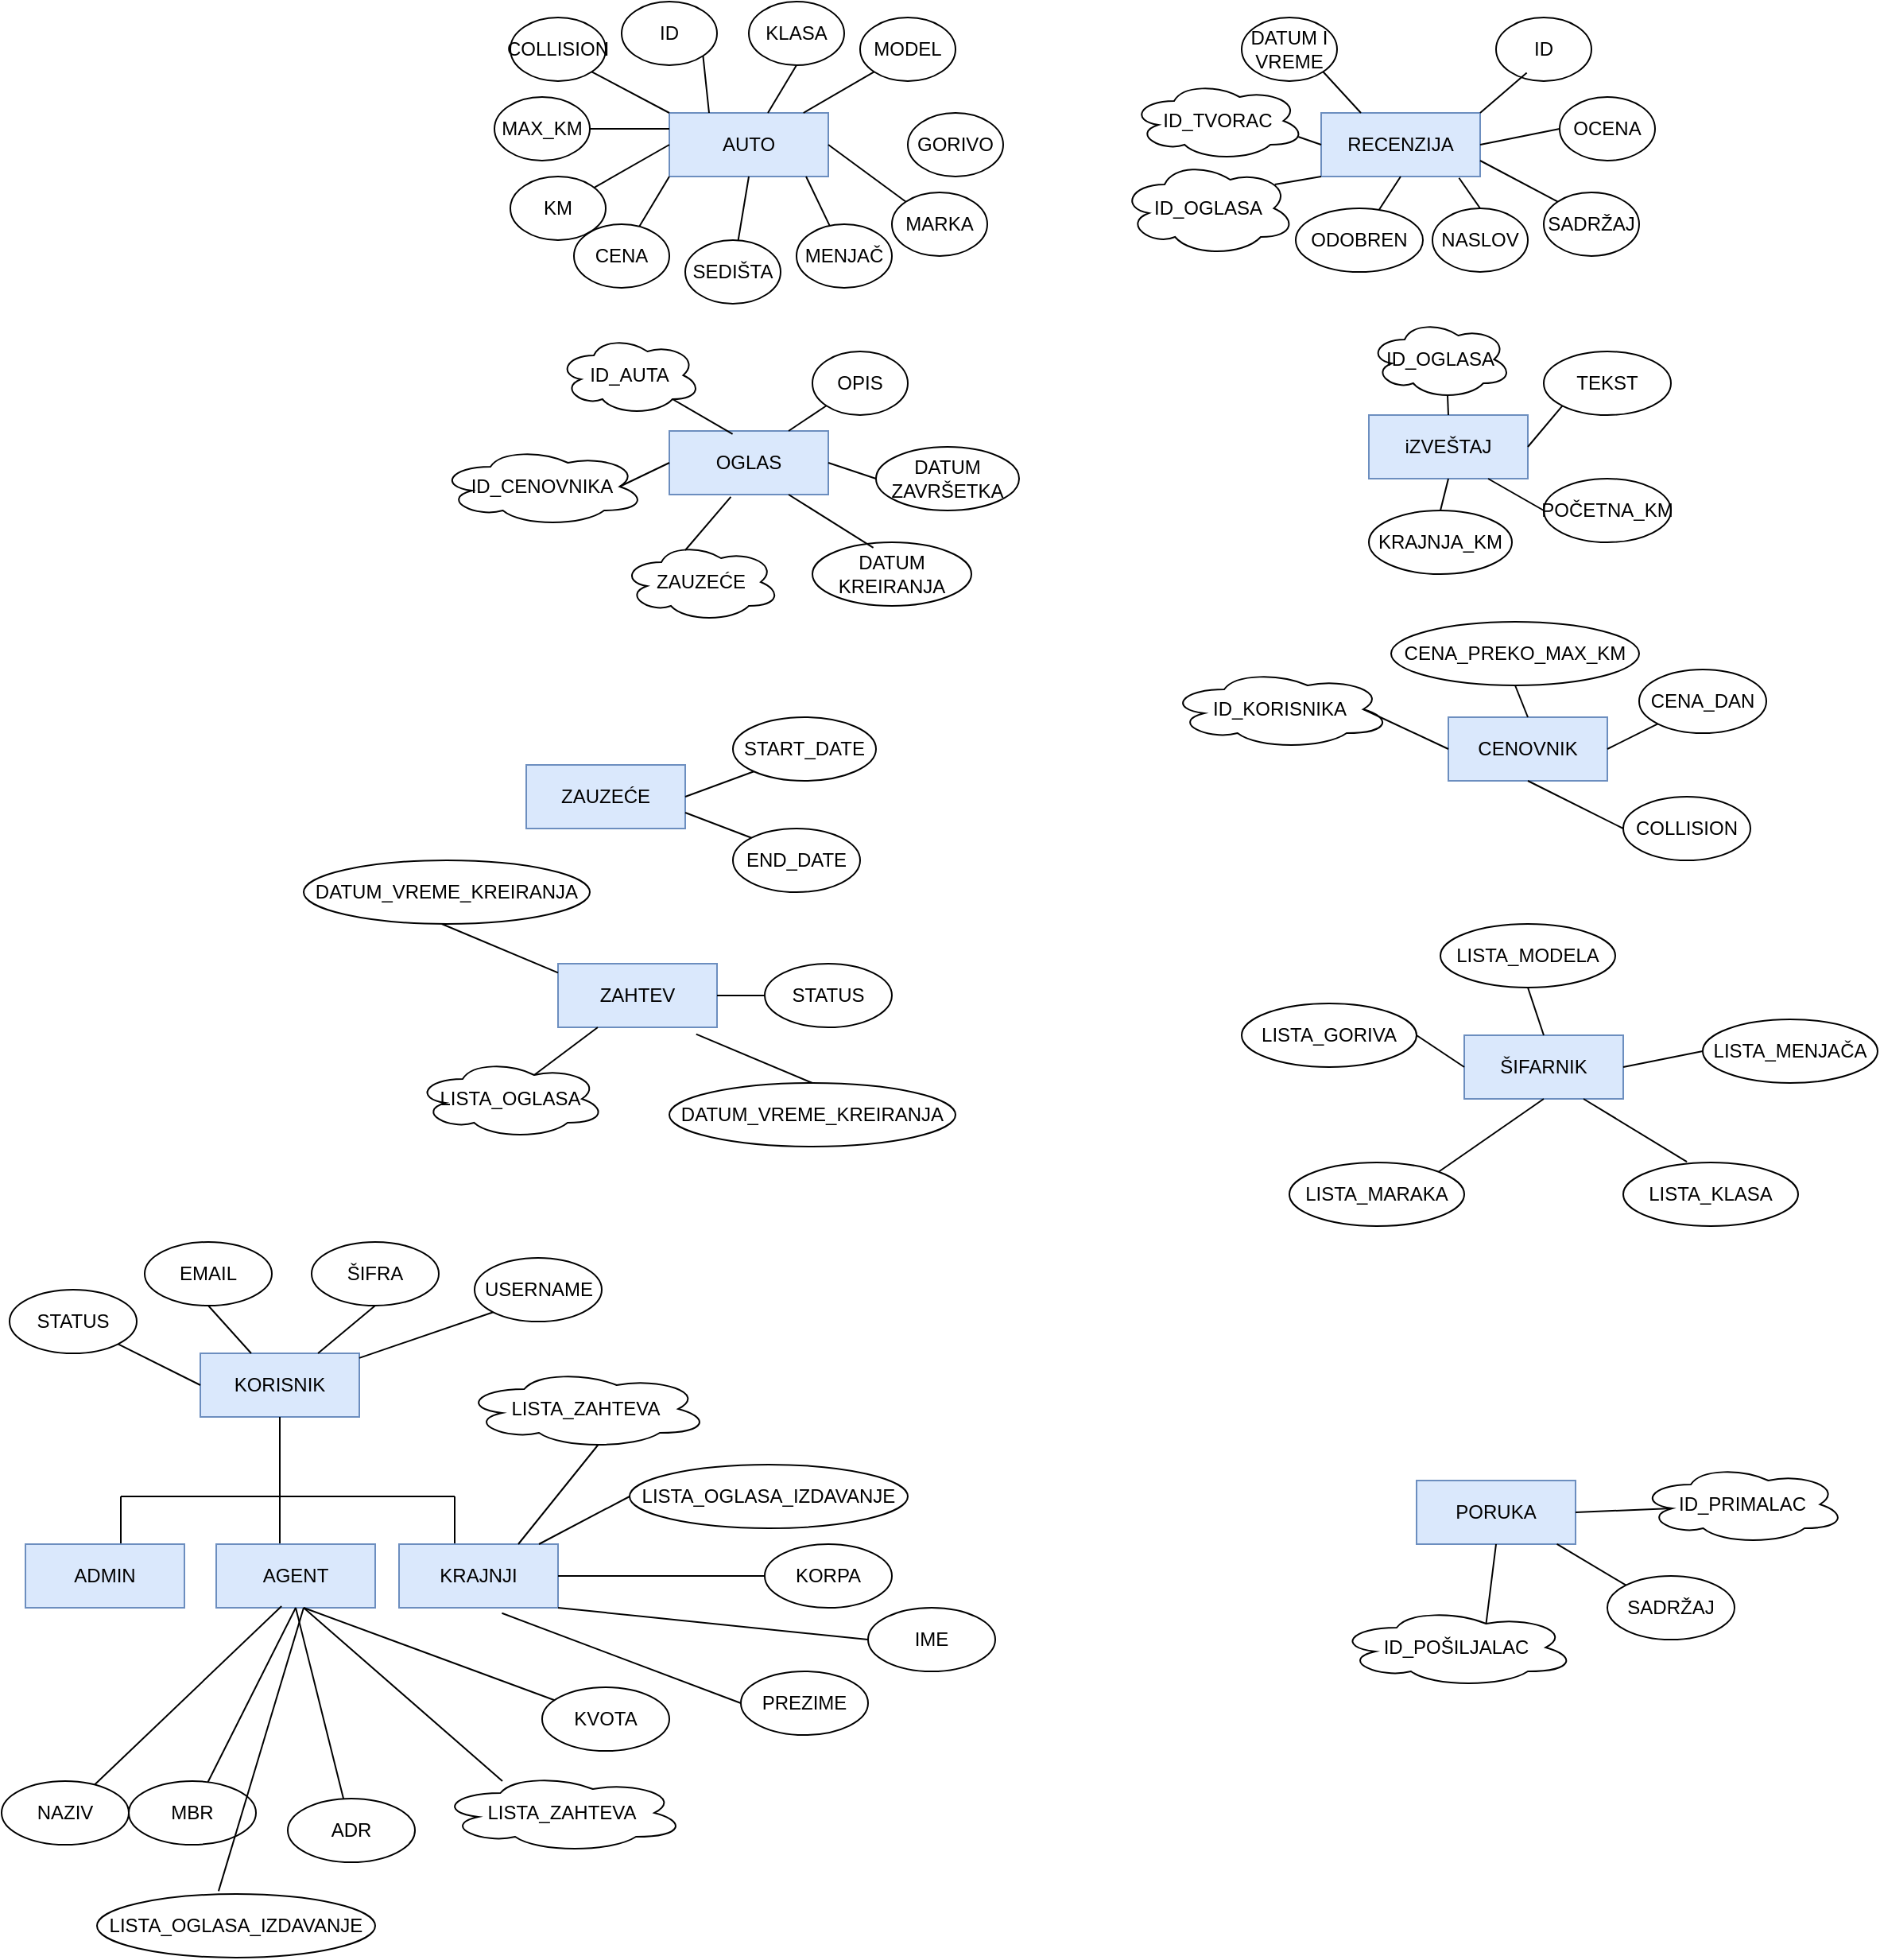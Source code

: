 <mxfile version="13.1.3" type="device"><diagram id="w3MVBrx9xT4nWySBYV_T" name="Page-1"><mxGraphModel dx="1865" dy="548" grid="1" gridSize="10" guides="1" tooltips="1" connect="1" arrows="1" fold="1" page="1" pageScale="1" pageWidth="827" pageHeight="1169" math="0" shadow="0"><root><mxCell id="0"/><mxCell id="1" parent="0"/><mxCell id="rOPn2On1OvloKkLqfydg-1" value="AUTO" style="rounded=0;whiteSpace=wrap;html=1;fillColor=#dae8fc;strokeColor=#6c8ebf;" parent="1" vertex="1"><mxGeometry x="130" y="80" width="100" height="40" as="geometry"/></mxCell><mxCell id="rOPn2On1OvloKkLqfydg-2" value="MODEL" style="ellipse;whiteSpace=wrap;html=1;" parent="1" vertex="1"><mxGeometry x="250" y="20" width="60" height="40" as="geometry"/></mxCell><mxCell id="rOPn2On1OvloKkLqfydg-4" value="GORIVO" style="ellipse;whiteSpace=wrap;html=1;" parent="1" vertex="1"><mxGeometry x="280" y="80" width="60" height="40" as="geometry"/></mxCell><mxCell id="rOPn2On1OvloKkLqfydg-5" value="KLASA" style="ellipse;whiteSpace=wrap;html=1;" parent="1" vertex="1"><mxGeometry x="180" y="10" width="60" height="40" as="geometry"/></mxCell><mxCell id="rOPn2On1OvloKkLqfydg-6" value="CENA" style="ellipse;whiteSpace=wrap;html=1;" parent="1" vertex="1"><mxGeometry x="70" y="150" width="60" height="40" as="geometry"/></mxCell><mxCell id="rOPn2On1OvloKkLqfydg-7" value="ID" style="ellipse;whiteSpace=wrap;html=1;" parent="1" vertex="1"><mxGeometry x="100" y="10" width="60" height="40" as="geometry"/></mxCell><mxCell id="rOPn2On1OvloKkLqfydg-8" value="MAX_KM" style="ellipse;whiteSpace=wrap;html=1;" parent="1" vertex="1"><mxGeometry x="20" y="70" width="60" height="40" as="geometry"/></mxCell><mxCell id="rOPn2On1OvloKkLqfydg-9" value="KM" style="ellipse;whiteSpace=wrap;html=1;" parent="1" vertex="1"><mxGeometry x="30" y="120" width="60" height="40" as="geometry"/></mxCell><mxCell id="rOPn2On1OvloKkLqfydg-10" value="MENJAČ" style="ellipse;whiteSpace=wrap;html=1;" parent="1" vertex="1"><mxGeometry x="210" y="150" width="60" height="40" as="geometry"/></mxCell><mxCell id="rOPn2On1OvloKkLqfydg-12" value="COLLISION" style="ellipse;whiteSpace=wrap;html=1;" parent="1" vertex="1"><mxGeometry x="30" y="20" width="60" height="40" as="geometry"/></mxCell><mxCell id="rOPn2On1OvloKkLqfydg-13" value="SEDIŠTA" style="ellipse;whiteSpace=wrap;html=1;" parent="1" vertex="1"><mxGeometry x="140" y="160" width="60" height="40" as="geometry"/></mxCell><mxCell id="rOPn2On1OvloKkLqfydg-14" value="MARKA" style="ellipse;whiteSpace=wrap;html=1;" parent="1" vertex="1"><mxGeometry x="270" y="130" width="60" height="40" as="geometry"/></mxCell><mxCell id="rOPn2On1OvloKkLqfydg-20" value="" style="endArrow=none;html=1;entryX=0.5;entryY=1;entryDx=0;entryDy=0;" parent="1" source="rOPn2On1OvloKkLqfydg-13" target="rOPn2On1OvloKkLqfydg-1" edge="1"><mxGeometry width="50" height="50" relative="1" as="geometry"><mxPoint x="380" y="280" as="sourcePoint"/><mxPoint x="430" y="230" as="targetPoint"/></mxGeometry></mxCell><mxCell id="rOPn2On1OvloKkLqfydg-21" value="" style="endArrow=none;html=1;" parent="1" source="rOPn2On1OvloKkLqfydg-10" edge="1"><mxGeometry width="50" height="50" relative="1" as="geometry"><mxPoint x="380" y="280" as="sourcePoint"/><mxPoint x="216" y="120" as="targetPoint"/></mxGeometry></mxCell><mxCell id="rOPn2On1OvloKkLqfydg-22" value="" style="endArrow=none;html=1;entryX=1;entryY=0.5;entryDx=0;entryDy=0;exitX=0;exitY=0;exitDx=0;exitDy=0;" parent="1" source="rOPn2On1OvloKkLqfydg-14" target="rOPn2On1OvloKkLqfydg-1" edge="1"><mxGeometry width="50" height="50" relative="1" as="geometry"><mxPoint x="380" y="280" as="sourcePoint"/><mxPoint x="430" y="230" as="targetPoint"/></mxGeometry></mxCell><mxCell id="rOPn2On1OvloKkLqfydg-23" value="" style="endArrow=none;html=1;entryX=0;entryY=1;entryDx=0;entryDy=0;" parent="1" source="rOPn2On1OvloKkLqfydg-6" target="rOPn2On1OvloKkLqfydg-1" edge="1"><mxGeometry width="50" height="50" relative="1" as="geometry"><mxPoint x="380" y="280" as="sourcePoint"/><mxPoint x="430" y="230" as="targetPoint"/></mxGeometry></mxCell><mxCell id="rOPn2On1OvloKkLqfydg-24" value="" style="endArrow=none;html=1;entryX=0;entryY=0.5;entryDx=0;entryDy=0;" parent="1" source="rOPn2On1OvloKkLqfydg-9" target="rOPn2On1OvloKkLqfydg-1" edge="1"><mxGeometry width="50" height="50" relative="1" as="geometry"><mxPoint x="380" y="280" as="sourcePoint"/><mxPoint x="430" y="230" as="targetPoint"/></mxGeometry></mxCell><mxCell id="rOPn2On1OvloKkLqfydg-25" value="" style="endArrow=none;html=1;entryX=1;entryY=0.5;entryDx=0;entryDy=0;exitX=0;exitY=0.25;exitDx=0;exitDy=0;" parent="1" source="rOPn2On1OvloKkLqfydg-1" target="rOPn2On1OvloKkLqfydg-8" edge="1"><mxGeometry width="50" height="50" relative="1" as="geometry"><mxPoint x="380" y="280" as="sourcePoint"/><mxPoint x="430" y="230" as="targetPoint"/></mxGeometry></mxCell><mxCell id="rOPn2On1OvloKkLqfydg-26" value="" style="endArrow=none;html=1;entryX=1;entryY=1;entryDx=0;entryDy=0;" parent="1" target="rOPn2On1OvloKkLqfydg-12" edge="1"><mxGeometry width="50" height="50" relative="1" as="geometry"><mxPoint x="130" y="80" as="sourcePoint"/><mxPoint x="430" y="230" as="targetPoint"/></mxGeometry></mxCell><mxCell id="rOPn2On1OvloKkLqfydg-27" value="" style="endArrow=none;html=1;entryX=1;entryY=1;entryDx=0;entryDy=0;exitX=0.25;exitY=0;exitDx=0;exitDy=0;" parent="1" source="rOPn2On1OvloKkLqfydg-1" target="rOPn2On1OvloKkLqfydg-7" edge="1"><mxGeometry width="50" height="50" relative="1" as="geometry"><mxPoint x="380" y="280" as="sourcePoint"/><mxPoint x="430" y="230" as="targetPoint"/></mxGeometry></mxCell><mxCell id="rOPn2On1OvloKkLqfydg-28" value="" style="endArrow=none;html=1;entryX=0.5;entryY=1;entryDx=0;entryDy=0;" parent="1" source="rOPn2On1OvloKkLqfydg-1" target="rOPn2On1OvloKkLqfydg-5" edge="1"><mxGeometry width="50" height="50" relative="1" as="geometry"><mxPoint x="380" y="280" as="sourcePoint"/><mxPoint x="430" y="230" as="targetPoint"/></mxGeometry></mxCell><mxCell id="rOPn2On1OvloKkLqfydg-29" value="" style="endArrow=none;html=1;entryX=0;entryY=1;entryDx=0;entryDy=0;" parent="1" source="rOPn2On1OvloKkLqfydg-1" target="rOPn2On1OvloKkLqfydg-2" edge="1"><mxGeometry width="50" height="50" relative="1" as="geometry"><mxPoint x="380" y="280" as="sourcePoint"/><mxPoint x="430" y="230" as="targetPoint"/></mxGeometry></mxCell><mxCell id="rOPn2On1OvloKkLqfydg-31" value="RECENZIJA" style="rounded=0;whiteSpace=wrap;html=1;fillColor=#dae8fc;strokeColor=#6c8ebf;" parent="1" vertex="1"><mxGeometry x="540" y="80" width="100" height="40" as="geometry"/></mxCell><mxCell id="rOPn2On1OvloKkLqfydg-33" value="OCENA" style="ellipse;whiteSpace=wrap;html=1;" parent="1" vertex="1"><mxGeometry x="690" y="70" width="60" height="40" as="geometry"/></mxCell><mxCell id="rOPn2On1OvloKkLqfydg-34" value="SADRŽAJ" style="ellipse;whiteSpace=wrap;html=1;" parent="1" vertex="1"><mxGeometry x="680" y="130" width="60" height="40" as="geometry"/></mxCell><mxCell id="rOPn2On1OvloKkLqfydg-35" value="NASLOV" style="ellipse;whiteSpace=wrap;html=1;" parent="1" vertex="1"><mxGeometry x="610" y="140" width="60" height="40" as="geometry"/></mxCell><mxCell id="rOPn2On1OvloKkLqfydg-36" value="ODOBREN" style="ellipse;whiteSpace=wrap;html=1;" parent="1" vertex="1"><mxGeometry x="524" y="140" width="80" height="40" as="geometry"/></mxCell><mxCell id="rOPn2On1OvloKkLqfydg-37" value="DATUM I VREME" style="ellipse;whiteSpace=wrap;html=1;" parent="1" vertex="1"><mxGeometry x="490" y="20" width="60" height="40" as="geometry"/></mxCell><mxCell id="rOPn2On1OvloKkLqfydg-39" value="ID" style="ellipse;whiteSpace=wrap;html=1;" parent="1" vertex="1"><mxGeometry x="650" y="20" width="60" height="40" as="geometry"/></mxCell><mxCell id="rOPn2On1OvloKkLqfydg-41" value="ID_TVORAC" style="ellipse;shape=cloud;whiteSpace=wrap;html=1;" parent="1" vertex="1"><mxGeometry x="420" y="60" width="110" height="50" as="geometry"/></mxCell><mxCell id="rOPn2On1OvloKkLqfydg-42" value="ID_OGLASA" style="ellipse;shape=cloud;whiteSpace=wrap;html=1;" parent="1" vertex="1"><mxGeometry x="414" y="110" width="110" height="60" as="geometry"/></mxCell><mxCell id="rOPn2On1OvloKkLqfydg-43" value="" style="endArrow=none;html=1;entryX=0.5;entryY=1;entryDx=0;entryDy=0;" parent="1" source="rOPn2On1OvloKkLqfydg-36" target="rOPn2On1OvloKkLqfydg-31" edge="1"><mxGeometry width="50" height="50" relative="1" as="geometry"><mxPoint x="380" y="280" as="sourcePoint"/><mxPoint x="430" y="230" as="targetPoint"/></mxGeometry></mxCell><mxCell id="rOPn2On1OvloKkLqfydg-44" value="" style="endArrow=none;html=1;entryX=0;entryY=1;entryDx=0;entryDy=0;exitX=0.88;exitY=0.25;exitDx=0;exitDy=0;exitPerimeter=0;" parent="1" source="rOPn2On1OvloKkLqfydg-42" target="rOPn2On1OvloKkLqfydg-31" edge="1"><mxGeometry width="50" height="50" relative="1" as="geometry"><mxPoint x="380" y="280" as="sourcePoint"/><mxPoint x="430" y="230" as="targetPoint"/></mxGeometry></mxCell><mxCell id="rOPn2On1OvloKkLqfydg-45" value="" style="endArrow=none;html=1;entryX=0.322;entryY=0.868;entryDx=0;entryDy=0;entryPerimeter=0;exitX=1;exitY=0;exitDx=0;exitDy=0;" parent="1" source="rOPn2On1OvloKkLqfydg-31" target="rOPn2On1OvloKkLqfydg-39" edge="1"><mxGeometry width="50" height="50" relative="1" as="geometry"><mxPoint x="380" y="280" as="sourcePoint"/><mxPoint x="430" y="230" as="targetPoint"/></mxGeometry></mxCell><mxCell id="rOPn2On1OvloKkLqfydg-47" value="" style="endArrow=none;html=1;entryX=1;entryY=1;entryDx=0;entryDy=0;exitX=0.25;exitY=0;exitDx=0;exitDy=0;" parent="1" source="rOPn2On1OvloKkLqfydg-31" target="rOPn2On1OvloKkLqfydg-37" edge="1"><mxGeometry width="50" height="50" relative="1" as="geometry"><mxPoint x="380" y="280" as="sourcePoint"/><mxPoint x="430" y="230" as="targetPoint"/></mxGeometry></mxCell><mxCell id="rOPn2On1OvloKkLqfydg-48" value="" style="endArrow=none;html=1;entryX=0.96;entryY=0.7;entryDx=0;entryDy=0;entryPerimeter=0;exitX=0;exitY=0.5;exitDx=0;exitDy=0;" parent="1" source="rOPn2On1OvloKkLqfydg-31" target="rOPn2On1OvloKkLqfydg-41" edge="1"><mxGeometry width="50" height="50" relative="1" as="geometry"><mxPoint x="380" y="280" as="sourcePoint"/><mxPoint x="430" y="230" as="targetPoint"/></mxGeometry></mxCell><mxCell id="rOPn2On1OvloKkLqfydg-49" value="" style="endArrow=none;html=1;entryX=0;entryY=0.5;entryDx=0;entryDy=0;exitX=1;exitY=0.5;exitDx=0;exitDy=0;" parent="1" source="rOPn2On1OvloKkLqfydg-31" target="rOPn2On1OvloKkLqfydg-33" edge="1"><mxGeometry width="50" height="50" relative="1" as="geometry"><mxPoint x="380" y="280" as="sourcePoint"/><mxPoint x="430" y="230" as="targetPoint"/></mxGeometry></mxCell><mxCell id="rOPn2On1OvloKkLqfydg-50" value="" style="endArrow=none;html=1;entryX=0.5;entryY=0;entryDx=0;entryDy=0;exitX=0.867;exitY=1.022;exitDx=0;exitDy=0;exitPerimeter=0;" parent="1" source="rOPn2On1OvloKkLqfydg-31" target="rOPn2On1OvloKkLqfydg-35" edge="1"><mxGeometry width="50" height="50" relative="1" as="geometry"><mxPoint x="380" y="280" as="sourcePoint"/><mxPoint x="430" y="230" as="targetPoint"/></mxGeometry></mxCell><mxCell id="rOPn2On1OvloKkLqfydg-51" value="" style="endArrow=none;html=1;entryX=0;entryY=0;entryDx=0;entryDy=0;exitX=1;exitY=0.75;exitDx=0;exitDy=0;" parent="1" source="rOPn2On1OvloKkLqfydg-31" target="rOPn2On1OvloKkLqfydg-34" edge="1"><mxGeometry width="50" height="50" relative="1" as="geometry"><mxPoint x="380" y="280" as="sourcePoint"/><mxPoint x="430" y="230" as="targetPoint"/></mxGeometry></mxCell><mxCell id="rOPn2On1OvloKkLqfydg-52" value="OGLAS" style="rounded=0;whiteSpace=wrap;html=1;fillColor=#dae8fc;strokeColor=#6c8ebf;" parent="1" vertex="1"><mxGeometry x="130" y="280" width="100" height="40" as="geometry"/></mxCell><mxCell id="rOPn2On1OvloKkLqfydg-53" value="OPIS" style="ellipse;whiteSpace=wrap;html=1;" parent="1" vertex="1"><mxGeometry x="220" y="230" width="60" height="40" as="geometry"/></mxCell><mxCell id="rOPn2On1OvloKkLqfydg-54" value="DATUM ZAVRŠETKA" style="ellipse;whiteSpace=wrap;html=1;" parent="1" vertex="1"><mxGeometry x="260" y="290" width="90" height="40" as="geometry"/></mxCell><mxCell id="rOPn2On1OvloKkLqfydg-55" value="DATUM KREIRANJA" style="ellipse;whiteSpace=wrap;html=1;" parent="1" vertex="1"><mxGeometry x="220" y="350" width="100" height="40" as="geometry"/></mxCell><mxCell id="rOPn2On1OvloKkLqfydg-56" value="ZAUZEĆE" style="ellipse;shape=cloud;whiteSpace=wrap;html=1;" parent="1" vertex="1"><mxGeometry x="100" y="350" width="100" height="50" as="geometry"/></mxCell><mxCell id="rOPn2On1OvloKkLqfydg-57" value="ID_CENOVNIKA" style="ellipse;shape=cloud;whiteSpace=wrap;html=1;" parent="1" vertex="1"><mxGeometry x="-15" y="290" width="130" height="50" as="geometry"/></mxCell><mxCell id="rOPn2On1OvloKkLqfydg-58" value="ID_AUTA" style="ellipse;shape=cloud;whiteSpace=wrap;html=1;" parent="1" vertex="1"><mxGeometry x="60" y="220" width="90" height="50" as="geometry"/></mxCell><mxCell id="rOPn2On1OvloKkLqfydg-61" value="" style="endArrow=none;html=1;entryX=0;entryY=1;entryDx=0;entryDy=0;exitX=0.75;exitY=0;exitDx=0;exitDy=0;" parent="1" source="rOPn2On1OvloKkLqfydg-52" target="rOPn2On1OvloKkLqfydg-53" edge="1"><mxGeometry width="50" height="50" relative="1" as="geometry"><mxPoint x="380" y="280" as="sourcePoint"/><mxPoint x="430" y="230" as="targetPoint"/></mxGeometry></mxCell><mxCell id="rOPn2On1OvloKkLqfydg-62" value="" style="endArrow=none;html=1;exitX=1;exitY=0.5;exitDx=0;exitDy=0;entryX=0;entryY=0.5;entryDx=0;entryDy=0;" parent="1" source="rOPn2On1OvloKkLqfydg-52" target="rOPn2On1OvloKkLqfydg-54" edge="1"><mxGeometry width="50" height="50" relative="1" as="geometry"><mxPoint x="380" y="280" as="sourcePoint"/><mxPoint x="430" y="230" as="targetPoint"/></mxGeometry></mxCell><mxCell id="rOPn2On1OvloKkLqfydg-63" value="" style="endArrow=none;html=1;entryX=0.75;entryY=1;entryDx=0;entryDy=0;exitX=0.383;exitY=0.085;exitDx=0;exitDy=0;exitPerimeter=0;" parent="1" source="rOPn2On1OvloKkLqfydg-55" target="rOPn2On1OvloKkLqfydg-52" edge="1"><mxGeometry width="50" height="50" relative="1" as="geometry"><mxPoint x="380" y="280" as="sourcePoint"/><mxPoint x="430" y="230" as="targetPoint"/></mxGeometry></mxCell><mxCell id="rOPn2On1OvloKkLqfydg-64" value="" style="endArrow=none;html=1;entryX=0.387;entryY=1.035;entryDx=0;entryDy=0;entryPerimeter=0;exitX=0.4;exitY=0.1;exitDx=0;exitDy=0;exitPerimeter=0;" parent="1" source="rOPn2On1OvloKkLqfydg-56" target="rOPn2On1OvloKkLqfydg-52" edge="1"><mxGeometry width="50" height="50" relative="1" as="geometry"><mxPoint x="380" y="280" as="sourcePoint"/><mxPoint x="430" y="230" as="targetPoint"/></mxGeometry></mxCell><mxCell id="rOPn2On1OvloKkLqfydg-65" value="" style="endArrow=none;html=1;entryX=0.8;entryY=0.8;entryDx=0;entryDy=0;entryPerimeter=0;exitX=0.398;exitY=0.048;exitDx=0;exitDy=0;exitPerimeter=0;" parent="1" source="rOPn2On1OvloKkLqfydg-52" target="rOPn2On1OvloKkLqfydg-58" edge="1"><mxGeometry width="50" height="50" relative="1" as="geometry"><mxPoint x="380" y="280" as="sourcePoint"/><mxPoint x="430" y="230" as="targetPoint"/></mxGeometry></mxCell><mxCell id="rOPn2On1OvloKkLqfydg-66" value="" style="endArrow=none;html=1;entryX=0.875;entryY=0.5;entryDx=0;entryDy=0;entryPerimeter=0;exitX=0;exitY=0.5;exitDx=0;exitDy=0;" parent="1" source="rOPn2On1OvloKkLqfydg-52" target="rOPn2On1OvloKkLqfydg-57" edge="1"><mxGeometry width="50" height="50" relative="1" as="geometry"><mxPoint x="160" y="315" as="sourcePoint"/><mxPoint x="430" y="230" as="targetPoint"/></mxGeometry></mxCell><mxCell id="rOPn2On1OvloKkLqfydg-67" value="iZVEŠTAJ" style="rounded=0;whiteSpace=wrap;html=1;fillColor=#dae8fc;strokeColor=#6c8ebf;" parent="1" vertex="1"><mxGeometry x="570" y="270" width="100" height="40" as="geometry"/></mxCell><mxCell id="rOPn2On1OvloKkLqfydg-68" value="TEKST" style="ellipse;whiteSpace=wrap;html=1;" parent="1" vertex="1"><mxGeometry x="680" y="230" width="80" height="40" as="geometry"/></mxCell><mxCell id="rOPn2On1OvloKkLqfydg-69" value="POČETNA_KM" style="ellipse;whiteSpace=wrap;html=1;" parent="1" vertex="1"><mxGeometry x="680" y="310" width="80" height="40" as="geometry"/></mxCell><mxCell id="rOPn2On1OvloKkLqfydg-70" value="KRAJNJA_KM" style="ellipse;whiteSpace=wrap;html=1;" parent="1" vertex="1"><mxGeometry x="570" y="330" width="90" height="40" as="geometry"/></mxCell><mxCell id="rOPn2On1OvloKkLqfydg-71" value="ID_OGLASA" style="ellipse;shape=cloud;whiteSpace=wrap;html=1;" parent="1" vertex="1"><mxGeometry x="570" y="210" width="90" height="50" as="geometry"/></mxCell><mxCell id="rOPn2On1OvloKkLqfydg-73" value="" style="endArrow=none;html=1;exitX=0.5;exitY=0;exitDx=0;exitDy=0;entryX=0.55;entryY=0.95;entryDx=0;entryDy=0;entryPerimeter=0;" parent="1" source="rOPn2On1OvloKkLqfydg-67" target="rOPn2On1OvloKkLqfydg-71" edge="1"><mxGeometry width="50" height="50" relative="1" as="geometry"><mxPoint x="380" y="280" as="sourcePoint"/><mxPoint x="552" y="270" as="targetPoint"/></mxGeometry></mxCell><mxCell id="rOPn2On1OvloKkLqfydg-74" value="" style="endArrow=none;html=1;entryX=0;entryY=1;entryDx=0;entryDy=0;exitX=1;exitY=0.5;exitDx=0;exitDy=0;" parent="1" source="rOPn2On1OvloKkLqfydg-67" target="rOPn2On1OvloKkLqfydg-68" edge="1"><mxGeometry width="50" height="50" relative="1" as="geometry"><mxPoint x="380" y="280" as="sourcePoint"/><mxPoint x="430" y="230" as="targetPoint"/></mxGeometry></mxCell><mxCell id="rOPn2On1OvloKkLqfydg-75" value="" style="endArrow=none;html=1;entryX=0;entryY=0.5;entryDx=0;entryDy=0;exitX=0.75;exitY=1;exitDx=0;exitDy=0;" parent="1" source="rOPn2On1OvloKkLqfydg-67" target="rOPn2On1OvloKkLqfydg-69" edge="1"><mxGeometry width="50" height="50" relative="1" as="geometry"><mxPoint x="380" y="280" as="sourcePoint"/><mxPoint x="430" y="230" as="targetPoint"/></mxGeometry></mxCell><mxCell id="rOPn2On1OvloKkLqfydg-76" value="" style="endArrow=none;html=1;entryX=0.5;entryY=1;entryDx=0;entryDy=0;exitX=0.5;exitY=0;exitDx=0;exitDy=0;" parent="1" source="rOPn2On1OvloKkLqfydg-70" target="rOPn2On1OvloKkLqfydg-67" edge="1"><mxGeometry width="50" height="50" relative="1" as="geometry"><mxPoint x="380" y="280" as="sourcePoint"/><mxPoint x="430" y="230" as="targetPoint"/></mxGeometry></mxCell><mxCell id="rOPn2On1OvloKkLqfydg-77" value="CENOVNIK" style="rounded=0;whiteSpace=wrap;html=1;fillColor=#dae8fc;strokeColor=#6c8ebf;" parent="1" vertex="1"><mxGeometry x="620" y="460" width="100" height="40" as="geometry"/></mxCell><mxCell id="rOPn2On1OvloKkLqfydg-78" value="CENA_DAN" style="ellipse;whiteSpace=wrap;html=1;" parent="1" vertex="1"><mxGeometry x="740" y="430" width="80" height="40" as="geometry"/></mxCell><mxCell id="rOPn2On1OvloKkLqfydg-79" value="COLLISION" style="ellipse;whiteSpace=wrap;html=1;" parent="1" vertex="1"><mxGeometry x="730" y="510" width="80" height="40" as="geometry"/></mxCell><mxCell id="rOPn2On1OvloKkLqfydg-80" value="CENA_PREKO_MAX_KM" style="ellipse;whiteSpace=wrap;html=1;" parent="1" vertex="1"><mxGeometry x="584" y="400" width="156" height="40" as="geometry"/></mxCell><mxCell id="rOPn2On1OvloKkLqfydg-81" value="ID_KORISNIKA" style="ellipse;shape=cloud;whiteSpace=wrap;html=1;" parent="1" vertex="1"><mxGeometry x="444" y="430" width="140" height="50" as="geometry"/></mxCell><mxCell id="rOPn2On1OvloKkLqfydg-85" value="" style="endArrow=none;html=1;entryX=0.5;entryY=1;entryDx=0;entryDy=0;exitX=0.5;exitY=0;exitDx=0;exitDy=0;" parent="1" source="rOPn2On1OvloKkLqfydg-77" target="rOPn2On1OvloKkLqfydg-80" edge="1"><mxGeometry width="50" height="50" relative="1" as="geometry"><mxPoint x="380" y="340" as="sourcePoint"/><mxPoint x="430" y="290" as="targetPoint"/></mxGeometry></mxCell><mxCell id="rOPn2On1OvloKkLqfydg-86" value="" style="endArrow=none;html=1;entryX=0;entryY=1;entryDx=0;entryDy=0;exitX=1;exitY=0.5;exitDx=0;exitDy=0;" parent="1" source="rOPn2On1OvloKkLqfydg-77" target="rOPn2On1OvloKkLqfydg-78" edge="1"><mxGeometry width="50" height="50" relative="1" as="geometry"><mxPoint x="380" y="340" as="sourcePoint"/><mxPoint x="430" y="290" as="targetPoint"/></mxGeometry></mxCell><mxCell id="rOPn2On1OvloKkLqfydg-87" value="" style="endArrow=none;html=1;entryX=0;entryY=0.5;entryDx=0;entryDy=0;" parent="1" target="rOPn2On1OvloKkLqfydg-79" edge="1"><mxGeometry width="50" height="50" relative="1" as="geometry"><mxPoint x="670" y="500" as="sourcePoint"/><mxPoint x="430" y="290" as="targetPoint"/></mxGeometry></mxCell><mxCell id="rOPn2On1OvloKkLqfydg-88" value="" style="endArrow=none;html=1;entryX=0;entryY=0.5;entryDx=0;entryDy=0;exitX=0.875;exitY=0.5;exitDx=0;exitDy=0;exitPerimeter=0;" parent="1" source="rOPn2On1OvloKkLqfydg-81" target="rOPn2On1OvloKkLqfydg-77" edge="1"><mxGeometry width="50" height="50" relative="1" as="geometry"><mxPoint x="380" y="340" as="sourcePoint"/><mxPoint x="430" y="290" as="targetPoint"/></mxGeometry></mxCell><mxCell id="rOPn2On1OvloKkLqfydg-89" value="ŠIFARNIK" style="rounded=0;whiteSpace=wrap;html=1;fillColor=#dae8fc;strokeColor=#6c8ebf;" parent="1" vertex="1"><mxGeometry x="630" y="660" width="100" height="40" as="geometry"/></mxCell><mxCell id="rOPn2On1OvloKkLqfydg-90" value="ZAUZEĆE" style="rounded=0;whiteSpace=wrap;html=1;fillColor=#dae8fc;strokeColor=#6c8ebf;" parent="1" vertex="1"><mxGeometry x="40" y="490" width="100" height="40" as="geometry"/></mxCell><mxCell id="rOPn2On1OvloKkLqfydg-91" value="START_DATE" style="ellipse;whiteSpace=wrap;html=1;" parent="1" vertex="1"><mxGeometry x="170" y="460" width="90" height="40" as="geometry"/></mxCell><mxCell id="rOPn2On1OvloKkLqfydg-92" value="END_DATE" style="ellipse;whiteSpace=wrap;html=1;" parent="1" vertex="1"><mxGeometry x="170" y="530" width="80" height="40" as="geometry"/></mxCell><mxCell id="rOPn2On1OvloKkLqfydg-93" value="" style="endArrow=none;html=1;exitX=0;exitY=1;exitDx=0;exitDy=0;entryX=1;entryY=0.5;entryDx=0;entryDy=0;" parent="1" source="rOPn2On1OvloKkLqfydg-91" target="rOPn2On1OvloKkLqfydg-90" edge="1"><mxGeometry width="50" height="50" relative="1" as="geometry"><mxPoint x="380" y="340" as="sourcePoint"/><mxPoint x="430" y="290" as="targetPoint"/></mxGeometry></mxCell><mxCell id="rOPn2On1OvloKkLqfydg-94" value="" style="endArrow=none;html=1;entryX=0;entryY=0;entryDx=0;entryDy=0;" parent="1" target="rOPn2On1OvloKkLqfydg-92" edge="1"><mxGeometry width="50" height="50" relative="1" as="geometry"><mxPoint x="140" y="520" as="sourcePoint"/><mxPoint x="430" y="290" as="targetPoint"/></mxGeometry></mxCell><mxCell id="rOPn2On1OvloKkLqfydg-95" value="ZAHTEV" style="rounded=0;whiteSpace=wrap;html=1;fillColor=#dae8fc;strokeColor=#6c8ebf;" parent="1" vertex="1"><mxGeometry x="60" y="615" width="100" height="40" as="geometry"/></mxCell><mxCell id="rOPn2On1OvloKkLqfydg-96" value="STATUS" style="ellipse;whiteSpace=wrap;html=1;" parent="1" vertex="1"><mxGeometry x="190" y="615" width="80" height="40" as="geometry"/></mxCell><mxCell id="rOPn2On1OvloKkLqfydg-97" value="DATUM_VREME_KREIRANJA" style="ellipse;whiteSpace=wrap;html=1;" parent="1" vertex="1"><mxGeometry x="130" y="690" width="180" height="40" as="geometry"/></mxCell><mxCell id="rOPn2On1OvloKkLqfydg-98" value="LISTA_OGLASA" style="ellipse;shape=cloud;whiteSpace=wrap;html=1;" parent="1" vertex="1"><mxGeometry x="-30" y="675" width="120" height="50" as="geometry"/></mxCell><mxCell id="rOPn2On1OvloKkLqfydg-99" value="" style="endArrow=none;html=1;entryX=0;entryY=0.5;entryDx=0;entryDy=0;" parent="1" source="rOPn2On1OvloKkLqfydg-95" target="rOPn2On1OvloKkLqfydg-96" edge="1"><mxGeometry width="50" height="50" relative="1" as="geometry"><mxPoint x="340" y="695" as="sourcePoint"/><mxPoint x="390" y="645" as="targetPoint"/></mxGeometry></mxCell><mxCell id="rOPn2On1OvloKkLqfydg-100" value="" style="endArrow=none;html=1;entryX=0.5;entryY=0;entryDx=0;entryDy=0;exitX=0.869;exitY=1.108;exitDx=0;exitDy=0;exitPerimeter=0;" parent="1" source="rOPn2On1OvloKkLqfydg-95" target="rOPn2On1OvloKkLqfydg-97" edge="1"><mxGeometry width="50" height="50" relative="1" as="geometry"><mxPoint x="340" y="695" as="sourcePoint"/><mxPoint x="190" y="695" as="targetPoint"/></mxGeometry></mxCell><mxCell id="rOPn2On1OvloKkLqfydg-101" value="" style="endArrow=none;html=1;entryX=0.25;entryY=1;entryDx=0;entryDy=0;exitX=0.625;exitY=0.2;exitDx=0;exitDy=0;exitPerimeter=0;" parent="1" source="rOPn2On1OvloKkLqfydg-98" target="rOPn2On1OvloKkLqfydg-95" edge="1"><mxGeometry width="50" height="50" relative="1" as="geometry"><mxPoint x="340" y="695" as="sourcePoint"/><mxPoint x="390" y="645" as="targetPoint"/></mxGeometry></mxCell><mxCell id="rOPn2On1OvloKkLqfydg-102" value="PORUKA" style="rounded=0;whiteSpace=wrap;html=1;fillColor=#dae8fc;strokeColor=#6c8ebf;" parent="1" vertex="1"><mxGeometry x="600" y="940" width="100" height="40" as="geometry"/></mxCell><mxCell id="rOPn2On1OvloKkLqfydg-103" value="SADRŽAJ" style="ellipse;whiteSpace=wrap;html=1;" parent="1" vertex="1"><mxGeometry x="720" y="1000" width="80" height="40" as="geometry"/></mxCell><mxCell id="rOPn2On1OvloKkLqfydg-104" value="ID_POŠILJALAC" style="ellipse;shape=cloud;whiteSpace=wrap;html=1;" parent="1" vertex="1"><mxGeometry x="550" y="1020" width="150" height="50" as="geometry"/></mxCell><mxCell id="rOPn2On1OvloKkLqfydg-105" value="ID_PRIMALAC" style="ellipse;shape=cloud;whiteSpace=wrap;html=1;" parent="1" vertex="1"><mxGeometry x="740" y="930" width="130" height="50" as="geometry"/></mxCell><mxCell id="rOPn2On1OvloKkLqfydg-106" value="" style="endArrow=none;html=1;entryX=0.5;entryY=1;entryDx=0;entryDy=0;exitX=0.625;exitY=0.2;exitDx=0;exitDy=0;exitPerimeter=0;" parent="1" source="rOPn2On1OvloKkLqfydg-104" target="rOPn2On1OvloKkLqfydg-102" edge="1"><mxGeometry width="50" height="50" relative="1" as="geometry"><mxPoint x="663.75" y="1020" as="sourcePoint"/><mxPoint x="540" y="1070" as="targetPoint"/></mxGeometry></mxCell><mxCell id="rOPn2On1OvloKkLqfydg-107" value="" style="endArrow=none;html=1;entryX=0.883;entryY=0.998;entryDx=0;entryDy=0;entryPerimeter=0;exitX=0;exitY=0;exitDx=0;exitDy=0;" parent="1" source="rOPn2On1OvloKkLqfydg-103" target="rOPn2On1OvloKkLqfydg-102" edge="1"><mxGeometry width="50" height="50" relative="1" as="geometry"><mxPoint x="490" y="1120" as="sourcePoint"/><mxPoint x="540" y="1070" as="targetPoint"/></mxGeometry></mxCell><mxCell id="rOPn2On1OvloKkLqfydg-108" value="" style="endArrow=none;html=1;entryX=1;entryY=0.5;entryDx=0;entryDy=0;exitX=0.16;exitY=0.55;exitDx=0;exitDy=0;exitPerimeter=0;" parent="1" source="rOPn2On1OvloKkLqfydg-105" target="rOPn2On1OvloKkLqfydg-102" edge="1"><mxGeometry width="50" height="50" relative="1" as="geometry"><mxPoint x="490" y="1120" as="sourcePoint"/><mxPoint x="540" y="1070" as="targetPoint"/></mxGeometry></mxCell><mxCell id="rOPn2On1OvloKkLqfydg-109" value="KORISNIK" style="rounded=0;whiteSpace=wrap;html=1;fillColor=#dae8fc;strokeColor=#6c8ebf;" parent="1" vertex="1"><mxGeometry x="-165" y="860" width="100" height="40" as="geometry"/></mxCell><mxCell id="rOPn2On1OvloKkLqfydg-110" value="STATUS" style="ellipse;whiteSpace=wrap;html=1;" parent="1" vertex="1"><mxGeometry x="-285" y="820" width="80" height="40" as="geometry"/></mxCell><mxCell id="rOPn2On1OvloKkLqfydg-113" value="" style="endArrow=none;html=1;entryX=0.5;entryY=1;entryDx=0;entryDy=0;" parent="1" target="rOPn2On1OvloKkLqfydg-109" edge="1"><mxGeometry width="50" height="50" relative="1" as="geometry"><mxPoint x="-115" y="950" as="sourcePoint"/><mxPoint x="135" y="760" as="targetPoint"/></mxGeometry></mxCell><mxCell id="rOPn2On1OvloKkLqfydg-114" value="" style="endArrow=none;html=1;" parent="1" edge="1"><mxGeometry width="50" height="50" relative="1" as="geometry"><mxPoint x="-5" y="950" as="sourcePoint"/><mxPoint x="-215" y="950" as="targetPoint"/></mxGeometry></mxCell><mxCell id="rOPn2On1OvloKkLqfydg-115" value="" style="endArrow=none;html=1;" parent="1" edge="1"><mxGeometry width="50" height="50" relative="1" as="geometry"><mxPoint x="-215" y="980" as="sourcePoint"/><mxPoint x="-215" y="950" as="targetPoint"/></mxGeometry></mxCell><mxCell id="rOPn2On1OvloKkLqfydg-116" value="" style="endArrow=none;html=1;" parent="1" edge="1"><mxGeometry width="50" height="50" relative="1" as="geometry"><mxPoint x="-115" y="980" as="sourcePoint"/><mxPoint x="-115" y="950" as="targetPoint"/></mxGeometry></mxCell><mxCell id="rOPn2On1OvloKkLqfydg-117" value="" style="endArrow=none;html=1;" parent="1" edge="1"><mxGeometry width="50" height="50" relative="1" as="geometry"><mxPoint x="-5" y="980" as="sourcePoint"/><mxPoint x="-5" y="950" as="targetPoint"/></mxGeometry></mxCell><mxCell id="rOPn2On1OvloKkLqfydg-119" value="ADMIN" style="rounded=0;whiteSpace=wrap;html=1;fillColor=#dae8fc;strokeColor=#6c8ebf;" parent="1" vertex="1"><mxGeometry x="-275" y="980" width="100" height="40" as="geometry"/></mxCell><mxCell id="rOPn2On1OvloKkLqfydg-120" value="AGENT" style="rounded=0;whiteSpace=wrap;html=1;fillColor=#dae8fc;strokeColor=#6c8ebf;" parent="1" vertex="1"><mxGeometry x="-155" y="980" width="100" height="40" as="geometry"/></mxCell><mxCell id="rOPn2On1OvloKkLqfydg-121" value="KRAJNJI" style="rounded=0;whiteSpace=wrap;html=1;fillColor=#dae8fc;strokeColor=#6c8ebf;" parent="1" vertex="1"><mxGeometry x="-40" y="980" width="100" height="40" as="geometry"/></mxCell><mxCell id="rOPn2On1OvloKkLqfydg-122" value="MBR" style="ellipse;whiteSpace=wrap;html=1;" parent="1" vertex="1"><mxGeometry x="-210" y="1129" width="80" height="40" as="geometry"/></mxCell><mxCell id="rOPn2On1OvloKkLqfydg-123" value="KVOTA" style="ellipse;whiteSpace=wrap;html=1;" parent="1" vertex="1"><mxGeometry x="50" y="1070" width="80" height="40" as="geometry"/></mxCell><mxCell id="rOPn2On1OvloKkLqfydg-125" value="ADR" style="ellipse;whiteSpace=wrap;html=1;" parent="1" vertex="1"><mxGeometry x="-110" y="1140" width="80" height="40" as="geometry"/></mxCell><mxCell id="rOPn2On1OvloKkLqfydg-126" value="NAZIV" style="ellipse;whiteSpace=wrap;html=1;" parent="1" vertex="1"><mxGeometry x="-290" y="1129" width="80" height="40" as="geometry"/></mxCell><mxCell id="rOPn2On1OvloKkLqfydg-127" value="" style="endArrow=none;html=1;entryX=0.411;entryY=0.975;entryDx=0;entryDy=0;entryPerimeter=0;" parent="1" source="rOPn2On1OvloKkLqfydg-126" target="rOPn2On1OvloKkLqfydg-120" edge="1"><mxGeometry width="50" height="50" relative="1" as="geometry"><mxPoint x="380" y="1140" as="sourcePoint"/><mxPoint x="430" y="1090" as="targetPoint"/></mxGeometry></mxCell><mxCell id="rOPn2On1OvloKkLqfydg-128" value="" style="endArrow=none;html=1;entryX=0.5;entryY=1;entryDx=0;entryDy=0;" parent="1" source="rOPn2On1OvloKkLqfydg-122" target="rOPn2On1OvloKkLqfydg-120" edge="1"><mxGeometry width="50" height="50" relative="1" as="geometry"><mxPoint x="380" y="1140" as="sourcePoint"/><mxPoint x="430" y="1090" as="targetPoint"/></mxGeometry></mxCell><mxCell id="rOPn2On1OvloKkLqfydg-129" value="" style="endArrow=none;html=1;entryX=0.5;entryY=1;entryDx=0;entryDy=0;" parent="1" source="rOPn2On1OvloKkLqfydg-125" target="rOPn2On1OvloKkLqfydg-120" edge="1"><mxGeometry width="50" height="50" relative="1" as="geometry"><mxPoint x="380" y="1140" as="sourcePoint"/><mxPoint x="430" y="1090" as="targetPoint"/></mxGeometry></mxCell><mxCell id="rOPn2On1OvloKkLqfydg-130" value="" style="endArrow=none;html=1;" parent="1" source="rOPn2On1OvloKkLqfydg-123" edge="1"><mxGeometry width="50" height="50" relative="1" as="geometry"><mxPoint x="380" y="1140" as="sourcePoint"/><mxPoint x="-100" y="1020" as="targetPoint"/></mxGeometry></mxCell><mxCell id="rOPn2On1OvloKkLqfydg-131" value="LISTA_MODELA" style="ellipse;whiteSpace=wrap;html=1;rotation=0;" parent="1" vertex="1"><mxGeometry x="615" y="590" width="110" height="40" as="geometry"/></mxCell><mxCell id="rOPn2On1OvloKkLqfydg-132" value="LISTA_GORIVA" style="ellipse;whiteSpace=wrap;html=1;" parent="1" vertex="1"><mxGeometry x="490" y="640" width="110" height="40" as="geometry"/></mxCell><mxCell id="rOPn2On1OvloKkLqfydg-133" value="LISTA_KLASA" style="ellipse;whiteSpace=wrap;html=1;" parent="1" vertex="1"><mxGeometry x="730" y="740" width="110" height="40" as="geometry"/></mxCell><mxCell id="rOPn2On1OvloKkLqfydg-134" value="LISTA_MENJAČA" style="ellipse;whiteSpace=wrap;html=1;" parent="1" vertex="1"><mxGeometry x="780" y="650" width="110" height="40" as="geometry"/></mxCell><mxCell id="rOPn2On1OvloKkLqfydg-135" value="LISTA_MARAKA" style="ellipse;whiteSpace=wrap;html=1;" parent="1" vertex="1"><mxGeometry x="520" y="740" width="110" height="40" as="geometry"/></mxCell><mxCell id="rOPn2On1OvloKkLqfydg-136" value="" style="endArrow=none;html=1;entryX=0.5;entryY=1;entryDx=0;entryDy=0;exitX=0.5;exitY=0;exitDx=0;exitDy=0;" parent="1" source="rOPn2On1OvloKkLqfydg-89" target="rOPn2On1OvloKkLqfydg-131" edge="1"><mxGeometry width="50" height="50" relative="1" as="geometry"><mxPoint x="380" y="610" as="sourcePoint"/><mxPoint x="430" y="560" as="targetPoint"/></mxGeometry></mxCell><mxCell id="rOPn2On1OvloKkLqfydg-137" value="" style="endArrow=none;html=1;entryX=1;entryY=0.5;entryDx=0;entryDy=0;exitX=0;exitY=0.5;exitDx=0;exitDy=0;" parent="1" source="rOPn2On1OvloKkLqfydg-89" target="rOPn2On1OvloKkLqfydg-132" edge="1"><mxGeometry width="50" height="50" relative="1" as="geometry"><mxPoint x="380" y="610" as="sourcePoint"/><mxPoint x="430" y="560" as="targetPoint"/></mxGeometry></mxCell><mxCell id="rOPn2On1OvloKkLqfydg-138" value="" style="endArrow=none;html=1;entryX=0;entryY=0.5;entryDx=0;entryDy=0;exitX=1;exitY=0.5;exitDx=0;exitDy=0;" parent="1" source="rOPn2On1OvloKkLqfydg-89" target="rOPn2On1OvloKkLqfydg-134" edge="1"><mxGeometry width="50" height="50" relative="1" as="geometry"><mxPoint x="380" y="610" as="sourcePoint"/><mxPoint x="430" y="560" as="targetPoint"/></mxGeometry></mxCell><mxCell id="rOPn2On1OvloKkLqfydg-139" value="" style="endArrow=none;html=1;entryX=1;entryY=0;entryDx=0;entryDy=0;exitX=0.5;exitY=1;exitDx=0;exitDy=0;" parent="1" source="rOPn2On1OvloKkLqfydg-89" target="rOPn2On1OvloKkLqfydg-135" edge="1"><mxGeometry width="50" height="50" relative="1" as="geometry"><mxPoint x="380" y="610" as="sourcePoint"/><mxPoint x="430" y="560" as="targetPoint"/></mxGeometry></mxCell><mxCell id="rOPn2On1OvloKkLqfydg-140" value="" style="endArrow=none;html=1;entryX=0.364;entryY=-0.012;entryDx=0;entryDy=0;entryPerimeter=0;exitX=0.75;exitY=1;exitDx=0;exitDy=0;" parent="1" source="rOPn2On1OvloKkLqfydg-89" target="rOPn2On1OvloKkLqfydg-133" edge="1"><mxGeometry width="50" height="50" relative="1" as="geometry"><mxPoint x="380" y="610" as="sourcePoint"/><mxPoint x="430" y="560" as="targetPoint"/></mxGeometry></mxCell><mxCell id="rOPn2On1OvloKkLqfydg-141" value="LISTA_OGLASA_IZDAVANJE" style="ellipse;whiteSpace=wrap;html=1;" parent="1" vertex="1"><mxGeometry x="-230" y="1200" width="175" height="40" as="geometry"/></mxCell><mxCell id="rOPn2On1OvloKkLqfydg-143" value="" style="endArrow=none;html=1;exitX=0.5;exitY=0;exitDx=0;exitDy=0;" parent="1" edge="1"><mxGeometry width="50" height="50" relative="1" as="geometry"><mxPoint x="25" y="1129" as="sourcePoint"/><mxPoint x="-100" y="1020" as="targetPoint"/></mxGeometry></mxCell><mxCell id="rOPn2On1OvloKkLqfydg-145" value="" style="endArrow=none;html=1;exitX=0.437;exitY=-0.045;exitDx=0;exitDy=0;exitPerimeter=0;" parent="1" source="rOPn2On1OvloKkLqfydg-141" edge="1"><mxGeometry width="50" height="50" relative="1" as="geometry"><mxPoint x="380" y="1270" as="sourcePoint"/><mxPoint x="-100" y="1020" as="targetPoint"/></mxGeometry></mxCell><mxCell id="rOPn2On1OvloKkLqfydg-148" value="KORPA" style="ellipse;whiteSpace=wrap;html=1;" parent="1" vertex="1"><mxGeometry x="190" y="980" width="80" height="40" as="geometry"/></mxCell><mxCell id="rOPn2On1OvloKkLqfydg-150" value="LISTA_ZAHTEVA" style="ellipse;shape=cloud;whiteSpace=wrap;html=1;" parent="1" vertex="1"><mxGeometry x="-15" y="1124" width="155" height="50" as="geometry"/></mxCell><mxCell id="rOPn2On1OvloKkLqfydg-151" value="LISTA_ZAHTEVA" style="ellipse;shape=cloud;whiteSpace=wrap;html=1;" parent="1" vertex="1"><mxGeometry y="870" width="155" height="50" as="geometry"/></mxCell><mxCell id="rOPn2On1OvloKkLqfydg-152" value="LISTA_OGLASA_IZDAVANJE" style="ellipse;whiteSpace=wrap;html=1;" parent="1" vertex="1"><mxGeometry x="105" y="930" width="175" height="40" as="geometry"/></mxCell><mxCell id="rOPn2On1OvloKkLqfydg-154" value="" style="endArrow=none;html=1;entryX=1;entryY=1;entryDx=0;entryDy=0;exitX=0;exitY=0.5;exitDx=0;exitDy=0;" parent="1" source="rOPn2On1OvloKkLqfydg-109" target="rOPn2On1OvloKkLqfydg-110" edge="1"><mxGeometry width="50" height="50" relative="1" as="geometry"><mxPoint x="-170" y="870" as="sourcePoint"/><mxPoint x="430" y="960" as="targetPoint"/></mxGeometry></mxCell><mxCell id="rOPn2On1OvloKkLqfydg-155" value="" style="endArrow=none;html=1;entryX=0.75;entryY=0;entryDx=0;entryDy=0;exitX=0.55;exitY=0.95;exitDx=0;exitDy=0;exitPerimeter=0;" parent="1" source="rOPn2On1OvloKkLqfydg-151" target="rOPn2On1OvloKkLqfydg-121" edge="1"><mxGeometry width="50" height="50" relative="1" as="geometry"><mxPoint x="380" y="1010" as="sourcePoint"/><mxPoint x="430" y="960" as="targetPoint"/></mxGeometry></mxCell><mxCell id="rOPn2On1OvloKkLqfydg-156" value="" style="endArrow=none;html=1;entryX=0;entryY=0.5;entryDx=0;entryDy=0;" parent="1" source="rOPn2On1OvloKkLqfydg-121" target="rOPn2On1OvloKkLqfydg-152" edge="1"><mxGeometry width="50" height="50" relative="1" as="geometry"><mxPoint x="380" y="1010" as="sourcePoint"/><mxPoint x="430" y="960" as="targetPoint"/></mxGeometry></mxCell><mxCell id="rOPn2On1OvloKkLqfydg-157" value="" style="endArrow=none;html=1;entryX=1;entryY=0.5;entryDx=0;entryDy=0;exitX=0;exitY=0.5;exitDx=0;exitDy=0;" parent="1" source="rOPn2On1OvloKkLqfydg-148" target="rOPn2On1OvloKkLqfydg-121" edge="1"><mxGeometry width="50" height="50" relative="1" as="geometry"><mxPoint x="210" y="1000" as="sourcePoint"/><mxPoint x="430" y="960" as="targetPoint"/></mxGeometry></mxCell><mxCell id="rOPn2On1OvloKkLqfydg-158" value="EMAIL" style="ellipse;whiteSpace=wrap;html=1;" parent="1" vertex="1"><mxGeometry x="-200" y="790" width="80" height="40" as="geometry"/></mxCell><mxCell id="rOPn2On1OvloKkLqfydg-159" value="ŠIFRA" style="ellipse;whiteSpace=wrap;html=1;" parent="1" vertex="1"><mxGeometry x="-95" y="790" width="80" height="40" as="geometry"/></mxCell><mxCell id="rOPn2On1OvloKkLqfydg-160" value="USERNAME" style="ellipse;whiteSpace=wrap;html=1;" parent="1" vertex="1"><mxGeometry x="7.5" y="800" width="80" height="40" as="geometry"/></mxCell><mxCell id="rOPn2On1OvloKkLqfydg-161" value="" style="endArrow=none;html=1;entryX=0.5;entryY=1;entryDx=0;entryDy=0;" parent="1" source="rOPn2On1OvloKkLqfydg-109" target="rOPn2On1OvloKkLqfydg-158" edge="1"><mxGeometry width="50" height="50" relative="1" as="geometry"><mxPoint x="380" y="910" as="sourcePoint"/><mxPoint x="430" y="860" as="targetPoint"/></mxGeometry></mxCell><mxCell id="rOPn2On1OvloKkLqfydg-162" value="" style="endArrow=none;html=1;entryX=0.5;entryY=1;entryDx=0;entryDy=0;" parent="1" source="rOPn2On1OvloKkLqfydg-109" target="rOPn2On1OvloKkLqfydg-159" edge="1"><mxGeometry width="50" height="50" relative="1" as="geometry"><mxPoint x="380" y="910" as="sourcePoint"/><mxPoint x="430" y="860" as="targetPoint"/></mxGeometry></mxCell><mxCell id="rOPn2On1OvloKkLqfydg-163" value="" style="endArrow=none;html=1;entryX=0;entryY=1;entryDx=0;entryDy=0;" parent="1" source="rOPn2On1OvloKkLqfydg-109" target="rOPn2On1OvloKkLqfydg-160" edge="1"><mxGeometry width="50" height="50" relative="1" as="geometry"><mxPoint x="380" y="910" as="sourcePoint"/><mxPoint x="430" y="860" as="targetPoint"/></mxGeometry></mxCell><mxCell id="rOPn2On1OvloKkLqfydg-164" value="IME" style="ellipse;whiteSpace=wrap;html=1;" parent="1" vertex="1"><mxGeometry x="255" y="1020" width="80" height="40" as="geometry"/></mxCell><mxCell id="rOPn2On1OvloKkLqfydg-165" value="PREZIME" style="ellipse;whiteSpace=wrap;html=1;" parent="1" vertex="1"><mxGeometry x="175" y="1060" width="80" height="40" as="geometry"/></mxCell><mxCell id="rOPn2On1OvloKkLqfydg-167" value="" style="endArrow=none;html=1;entryX=1;entryY=1;entryDx=0;entryDy=0;exitX=0;exitY=0.5;exitDx=0;exitDy=0;" parent="1" source="rOPn2On1OvloKkLqfydg-164" target="rOPn2On1OvloKkLqfydg-121" edge="1"><mxGeometry width="50" height="50" relative="1" as="geometry"><mxPoint x="380" y="1040" as="sourcePoint"/><mxPoint x="430" y="990" as="targetPoint"/></mxGeometry></mxCell><mxCell id="rOPn2On1OvloKkLqfydg-168" value="" style="endArrow=none;html=1;exitX=0;exitY=0.5;exitDx=0;exitDy=0;entryX=0.647;entryY=1.085;entryDx=0;entryDy=0;entryPerimeter=0;" parent="1" source="rOPn2On1OvloKkLqfydg-165" target="rOPn2On1OvloKkLqfydg-121" edge="1"><mxGeometry width="50" height="50" relative="1" as="geometry"><mxPoint x="380" y="1040" as="sourcePoint"/><mxPoint x="430" y="990" as="targetPoint"/></mxGeometry></mxCell><mxCell id="s04IgPqE098-73qO8bY--5" value="DATUM_VREME_KREIRANJA" style="ellipse;whiteSpace=wrap;html=1;" vertex="1" parent="1"><mxGeometry x="-100" y="550" width="180" height="40" as="geometry"/></mxCell><mxCell id="s04IgPqE098-73qO8bY--6" value="" style="endArrow=none;html=1;entryX=0.5;entryY=0;entryDx=0;entryDy=0;exitX=0.869;exitY=1.108;exitDx=0;exitDy=0;exitPerimeter=0;" edge="1" parent="1"><mxGeometry width="50" height="50" relative="1" as="geometry"><mxPoint x="-13.1" y="590" as="sourcePoint"/><mxPoint x="60.0" y="620.68" as="targetPoint"/></mxGeometry></mxCell></root></mxGraphModel></diagram></mxfile>